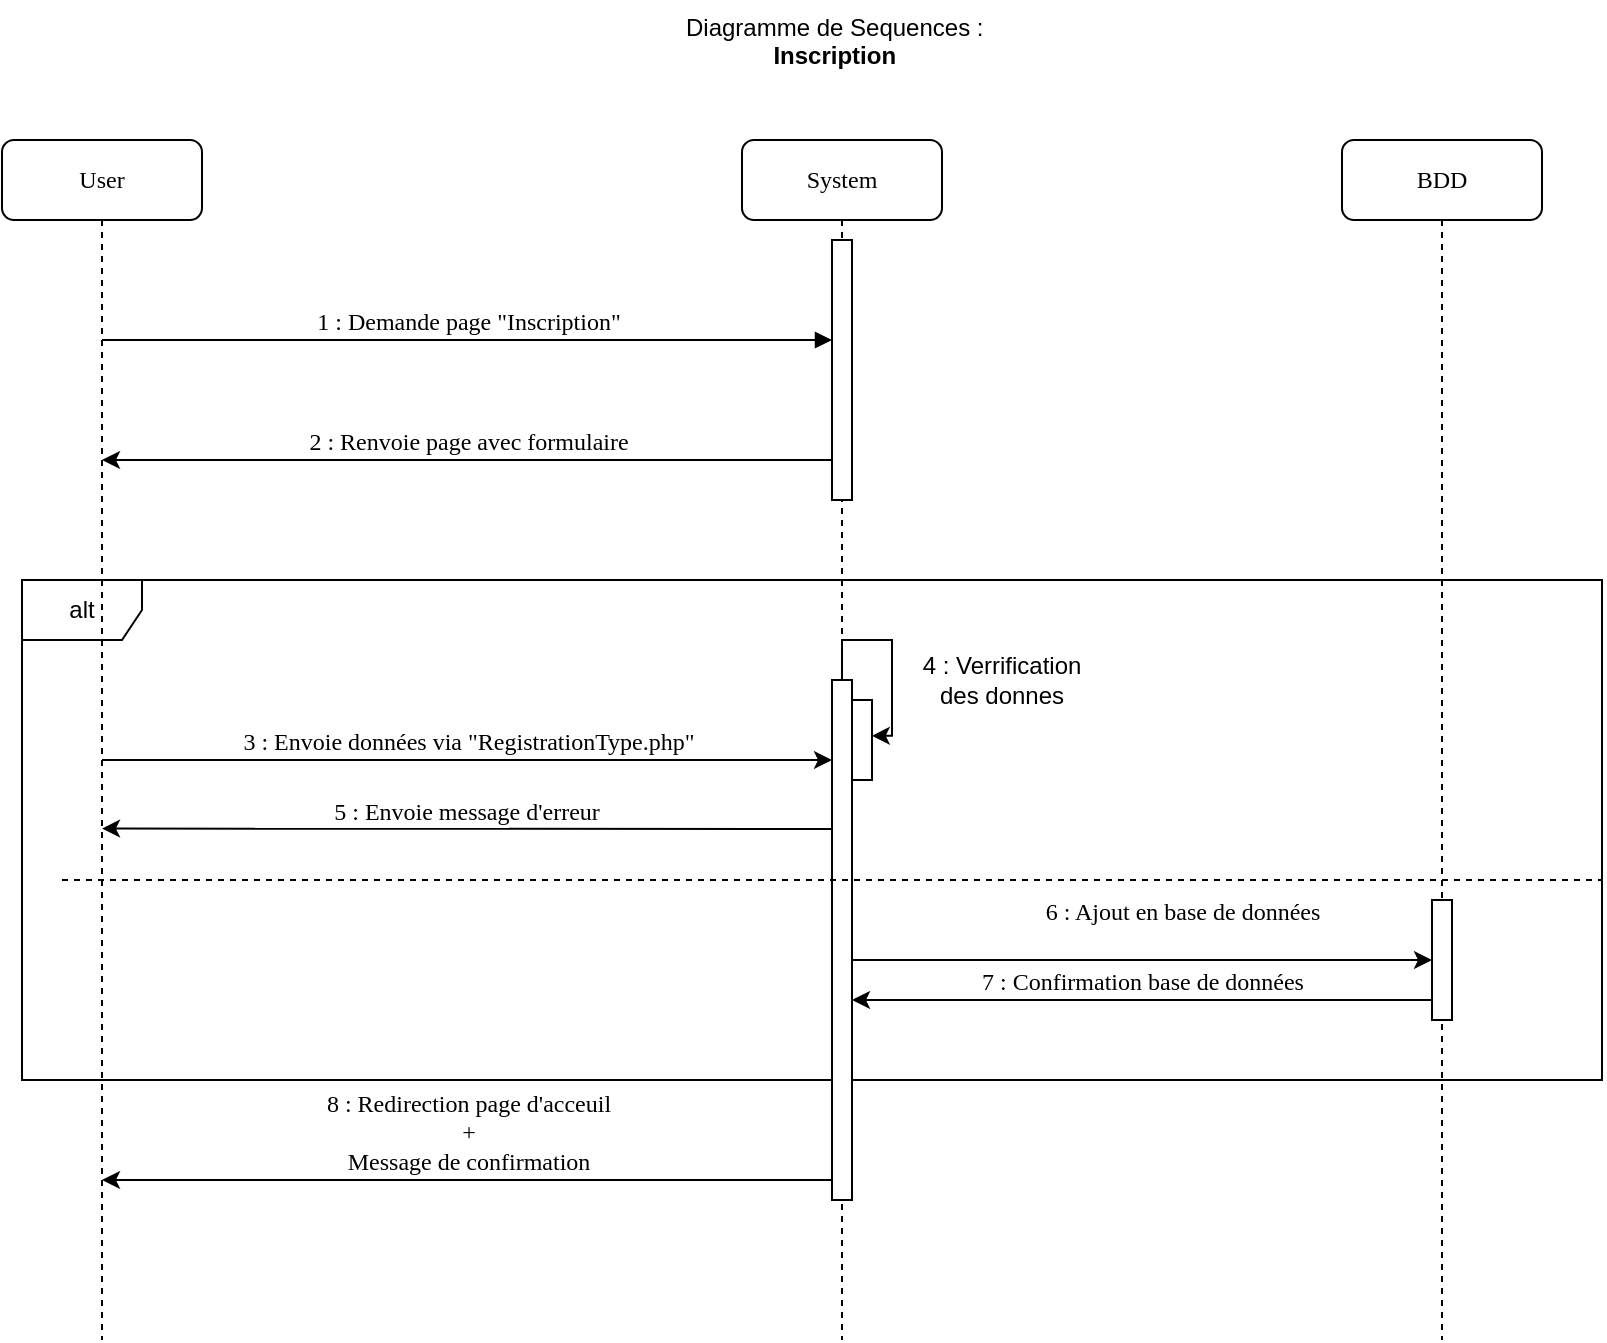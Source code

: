 <mxfile version="12.4.2" type="device" pages="1"><diagram name="Page-1" id="13e1069c-82ec-6db2-03f1-153e76fe0fe0"><mxGraphModel dx="1072" dy="792" grid="1" gridSize="10" guides="1" tooltips="1" connect="1" arrows="1" fold="1" page="1" pageScale="1" pageWidth="1100" pageHeight="850" background="#ffffff" math="0" shadow="0"><root><mxCell id="0"/><mxCell id="1" parent="0"/><mxCell id="iVb1Nu-RLqh_Ps4pL5e1-4" value="alt" style="shape=umlFrame;whiteSpace=wrap;html=1;" parent="1" vertex="1"><mxGeometry x="110" y="300" width="790" height="250" as="geometry"/></mxCell><mxCell id="7baba1c4bc27f4b0-2" value="System" style="shape=umlLifeline;perimeter=lifelinePerimeter;whiteSpace=wrap;html=1;container=1;collapsible=0;recursiveResize=0;outlineConnect=0;rounded=1;shadow=0;comic=0;labelBackgroundColor=none;strokeWidth=1;fontFamily=Verdana;fontSize=12;align=center;" parent="1" vertex="1"><mxGeometry x="470" y="80" width="100" height="600" as="geometry"/></mxCell><mxCell id="7baba1c4bc27f4b0-10" value="" style="html=1;points=[];perimeter=orthogonalPerimeter;rounded=0;shadow=0;comic=0;labelBackgroundColor=none;strokeWidth=1;fontFamily=Verdana;fontSize=12;align=center;" parent="7baba1c4bc27f4b0-2" vertex="1"><mxGeometry x="45" y="50" width="10" height="130" as="geometry"/></mxCell><mxCell id="iVb1Nu-RLqh_Ps4pL5e1-6" value="" style="html=1;points=[];perimeter=orthogonalPerimeter;rounded=0;shadow=0;comic=0;labelBackgroundColor=none;strokeWidth=1;fontFamily=Verdana;fontSize=12;align=center;" parent="7baba1c4bc27f4b0-2" vertex="1"><mxGeometry x="45" y="270" width="10" height="260" as="geometry"/></mxCell><mxCell id="7baba1c4bc27f4b0-3" value="BDD" style="shape=umlLifeline;perimeter=lifelinePerimeter;whiteSpace=wrap;html=1;container=1;collapsible=0;recursiveResize=0;outlineConnect=0;rounded=1;shadow=0;comic=0;labelBackgroundColor=none;strokeWidth=1;fontFamily=Verdana;fontSize=12;align=center;" parent="1" vertex="1"><mxGeometry x="770" y="80" width="100" height="600" as="geometry"/></mxCell><mxCell id="7baba1c4bc27f4b0-13" value="" style="html=1;points=[];perimeter=orthogonalPerimeter;rounded=0;shadow=0;comic=0;labelBackgroundColor=none;strokeWidth=1;fontFamily=Verdana;fontSize=12;align=center;" parent="7baba1c4bc27f4b0-3" vertex="1"><mxGeometry x="45" y="380" width="10" height="60" as="geometry"/></mxCell><mxCell id="7baba1c4bc27f4b0-8" value="User" style="shape=umlLifeline;perimeter=lifelinePerimeter;whiteSpace=wrap;html=1;container=1;collapsible=0;recursiveResize=0;outlineConnect=0;rounded=1;shadow=0;comic=0;labelBackgroundColor=none;strokeWidth=1;fontFamily=Verdana;fontSize=12;align=center;" parent="1" vertex="1"><mxGeometry x="100" y="80" width="100" height="600" as="geometry"/></mxCell><mxCell id="7baba1c4bc27f4b0-20" value="1 : Demande page &quot;Inscription&quot;" style="html=1;verticalAlign=bottom;endArrow=block;labelBackgroundColor=none;fontFamily=Verdana;fontSize=12;edgeStyle=elbowEdgeStyle;elbow=vertical;" parent="1" target="7baba1c4bc27f4b0-10" edge="1"><mxGeometry relative="1" as="geometry"><mxPoint x="150" y="180" as="sourcePoint"/><mxPoint x="280" y="180" as="targetPoint"/></mxGeometry></mxCell><mxCell id="iVb1Nu-RLqh_Ps4pL5e1-3" value="2 : Renvoie page avec formulaire" style="html=1;verticalAlign=bottom;endArrow=none;labelBackgroundColor=none;fontFamily=Verdana;fontSize=12;edgeStyle=elbowEdgeStyle;elbow=vertical;startArrow=classic;startFill=1;endFill=0;" parent="1" edge="1"><mxGeometry relative="1" as="geometry"><mxPoint x="150" y="240" as="sourcePoint"/><mxPoint x="515" y="240" as="targetPoint"/></mxGeometry></mxCell><mxCell id="iVb1Nu-RLqh_Ps4pL5e1-5" value="3 : Envoie données via &quot;RegistrationType.php&quot;" style="html=1;verticalAlign=bottom;endArrow=classic;labelBackgroundColor=none;fontFamily=Verdana;fontSize=12;edgeStyle=elbowEdgeStyle;elbow=vertical;startArrow=none;startFill=0;endFill=1;" parent="1" edge="1"><mxGeometry relative="1" as="geometry"><mxPoint x="150" y="390" as="sourcePoint"/><mxPoint x="515" y="390" as="targetPoint"/></mxGeometry></mxCell><mxCell id="iVb1Nu-RLqh_Ps4pL5e1-10" value="5 : Envoie message d'erreur" style="html=1;verticalAlign=bottom;endArrow=none;labelBackgroundColor=none;fontFamily=Verdana;fontSize=12;edgeStyle=elbowEdgeStyle;elbow=vertical;startArrow=classic;startFill=1;endFill=0;" parent="1" edge="1"><mxGeometry relative="1" as="geometry"><mxPoint x="150" y="424.29" as="sourcePoint"/><mxPoint x="515" y="424.29" as="targetPoint"/></mxGeometry></mxCell><mxCell id="iVb1Nu-RLqh_Ps4pL5e1-12" value="8 : Redirection page d'acceuil&lt;br&gt;+&lt;br&gt;Message de confirmation" style="html=1;verticalAlign=bottom;endArrow=none;labelBackgroundColor=none;fontFamily=Verdana;fontSize=12;edgeStyle=elbowEdgeStyle;elbow=vertical;startArrow=classic;startFill=1;endFill=0;" parent="1" edge="1"><mxGeometry relative="1" as="geometry"><mxPoint x="150" y="600" as="sourcePoint"/><mxPoint x="515" y="600" as="targetPoint"/></mxGeometry></mxCell><mxCell id="iVb1Nu-RLqh_Ps4pL5e1-13" value="Diagramme de Sequences :&lt;br&gt;&lt;div style=&quot;text-align: center&quot;&gt;&lt;span&gt;&lt;b&gt;Inscription&lt;/b&gt;&lt;/span&gt;&lt;/div&gt;" style="text;html=1;" parent="1" vertex="1"><mxGeometry x="440" y="10" width="180" height="40" as="geometry"/></mxCell><mxCell id="oGswtRd152JvWVccDxA1-3" value="6 : Ajout en base de données" style="html=1;verticalAlign=bottom;endArrow=classic;labelBackgroundColor=none;fontFamily=Verdana;fontSize=12;edgeStyle=elbowEdgeStyle;elbow=vertical;startArrow=none;startFill=0;endFill=1;" parent="1" source="iVb1Nu-RLqh_Ps4pL5e1-6" edge="1"><mxGeometry x="0.276" y="25" relative="1" as="geometry"><mxPoint x="530" y="540" as="sourcePoint"/><mxPoint x="815" y="490" as="targetPoint"/><Array as="points"><mxPoint x="710" y="490"/></Array><mxPoint x="-20" y="10" as="offset"/></mxGeometry></mxCell><mxCell id="oGswtRd152JvWVccDxA1-9" value="" style="html=1;points=[];perimeter=orthogonalPerimeter;rounded=0;shadow=0;comic=0;labelBackgroundColor=none;strokeWidth=1;fontFamily=Verdana;fontSize=12;align=center;" parent="1" vertex="1"><mxGeometry x="525" y="360" width="10" height="40" as="geometry"/></mxCell><mxCell id="oGswtRd152JvWVccDxA1-10" style="edgeStyle=orthogonalEdgeStyle;rounded=0;orthogonalLoop=1;jettySize=auto;html=1;entryX=0.989;entryY=0.448;entryDx=0;entryDy=0;entryPerimeter=0;startArrow=none;startFill=0;endArrow=classic;endFill=1;" parent="1" source="iVb1Nu-RLqh_Ps4pL5e1-6" target="oGswtRd152JvWVccDxA1-9" edge="1"><mxGeometry relative="1" as="geometry"><Array as="points"><mxPoint x="520" y="330"/><mxPoint x="545" y="330"/><mxPoint x="545" y="378"/></Array></mxGeometry></mxCell><mxCell id="oGswtRd152JvWVccDxA1-11" value="4 : Verrification des donnes" style="text;html=1;strokeColor=none;fillColor=none;align=center;verticalAlign=middle;whiteSpace=wrap;rounded=0;" parent="1" vertex="1"><mxGeometry x="550" y="330" width="100" height="40" as="geometry"/></mxCell><mxCell id="zOOPaLSH5qBK3YTKCQxd-1" value="7 : Confirmation base de données" style="html=1;verticalAlign=bottom;endArrow=none;labelBackgroundColor=none;fontFamily=Verdana;fontSize=12;edgeStyle=elbowEdgeStyle;elbow=vertical;startArrow=classic;startFill=1;endFill=0;" parent="1" edge="1"><mxGeometry relative="1" as="geometry"><mxPoint x="525" y="510" as="sourcePoint"/><mxPoint x="815" y="510" as="targetPoint"/></mxGeometry></mxCell><mxCell id="fQT5JwGg6BXFdRRJ0PmC-2" value="" style="endArrow=none;dashed=1;html=1;" edge="1" parent="1"><mxGeometry width="50" height="50" relative="1" as="geometry"><mxPoint x="130" y="450" as="sourcePoint"/><mxPoint x="900" y="450" as="targetPoint"/></mxGeometry></mxCell></root></mxGraphModel></diagram></mxfile>